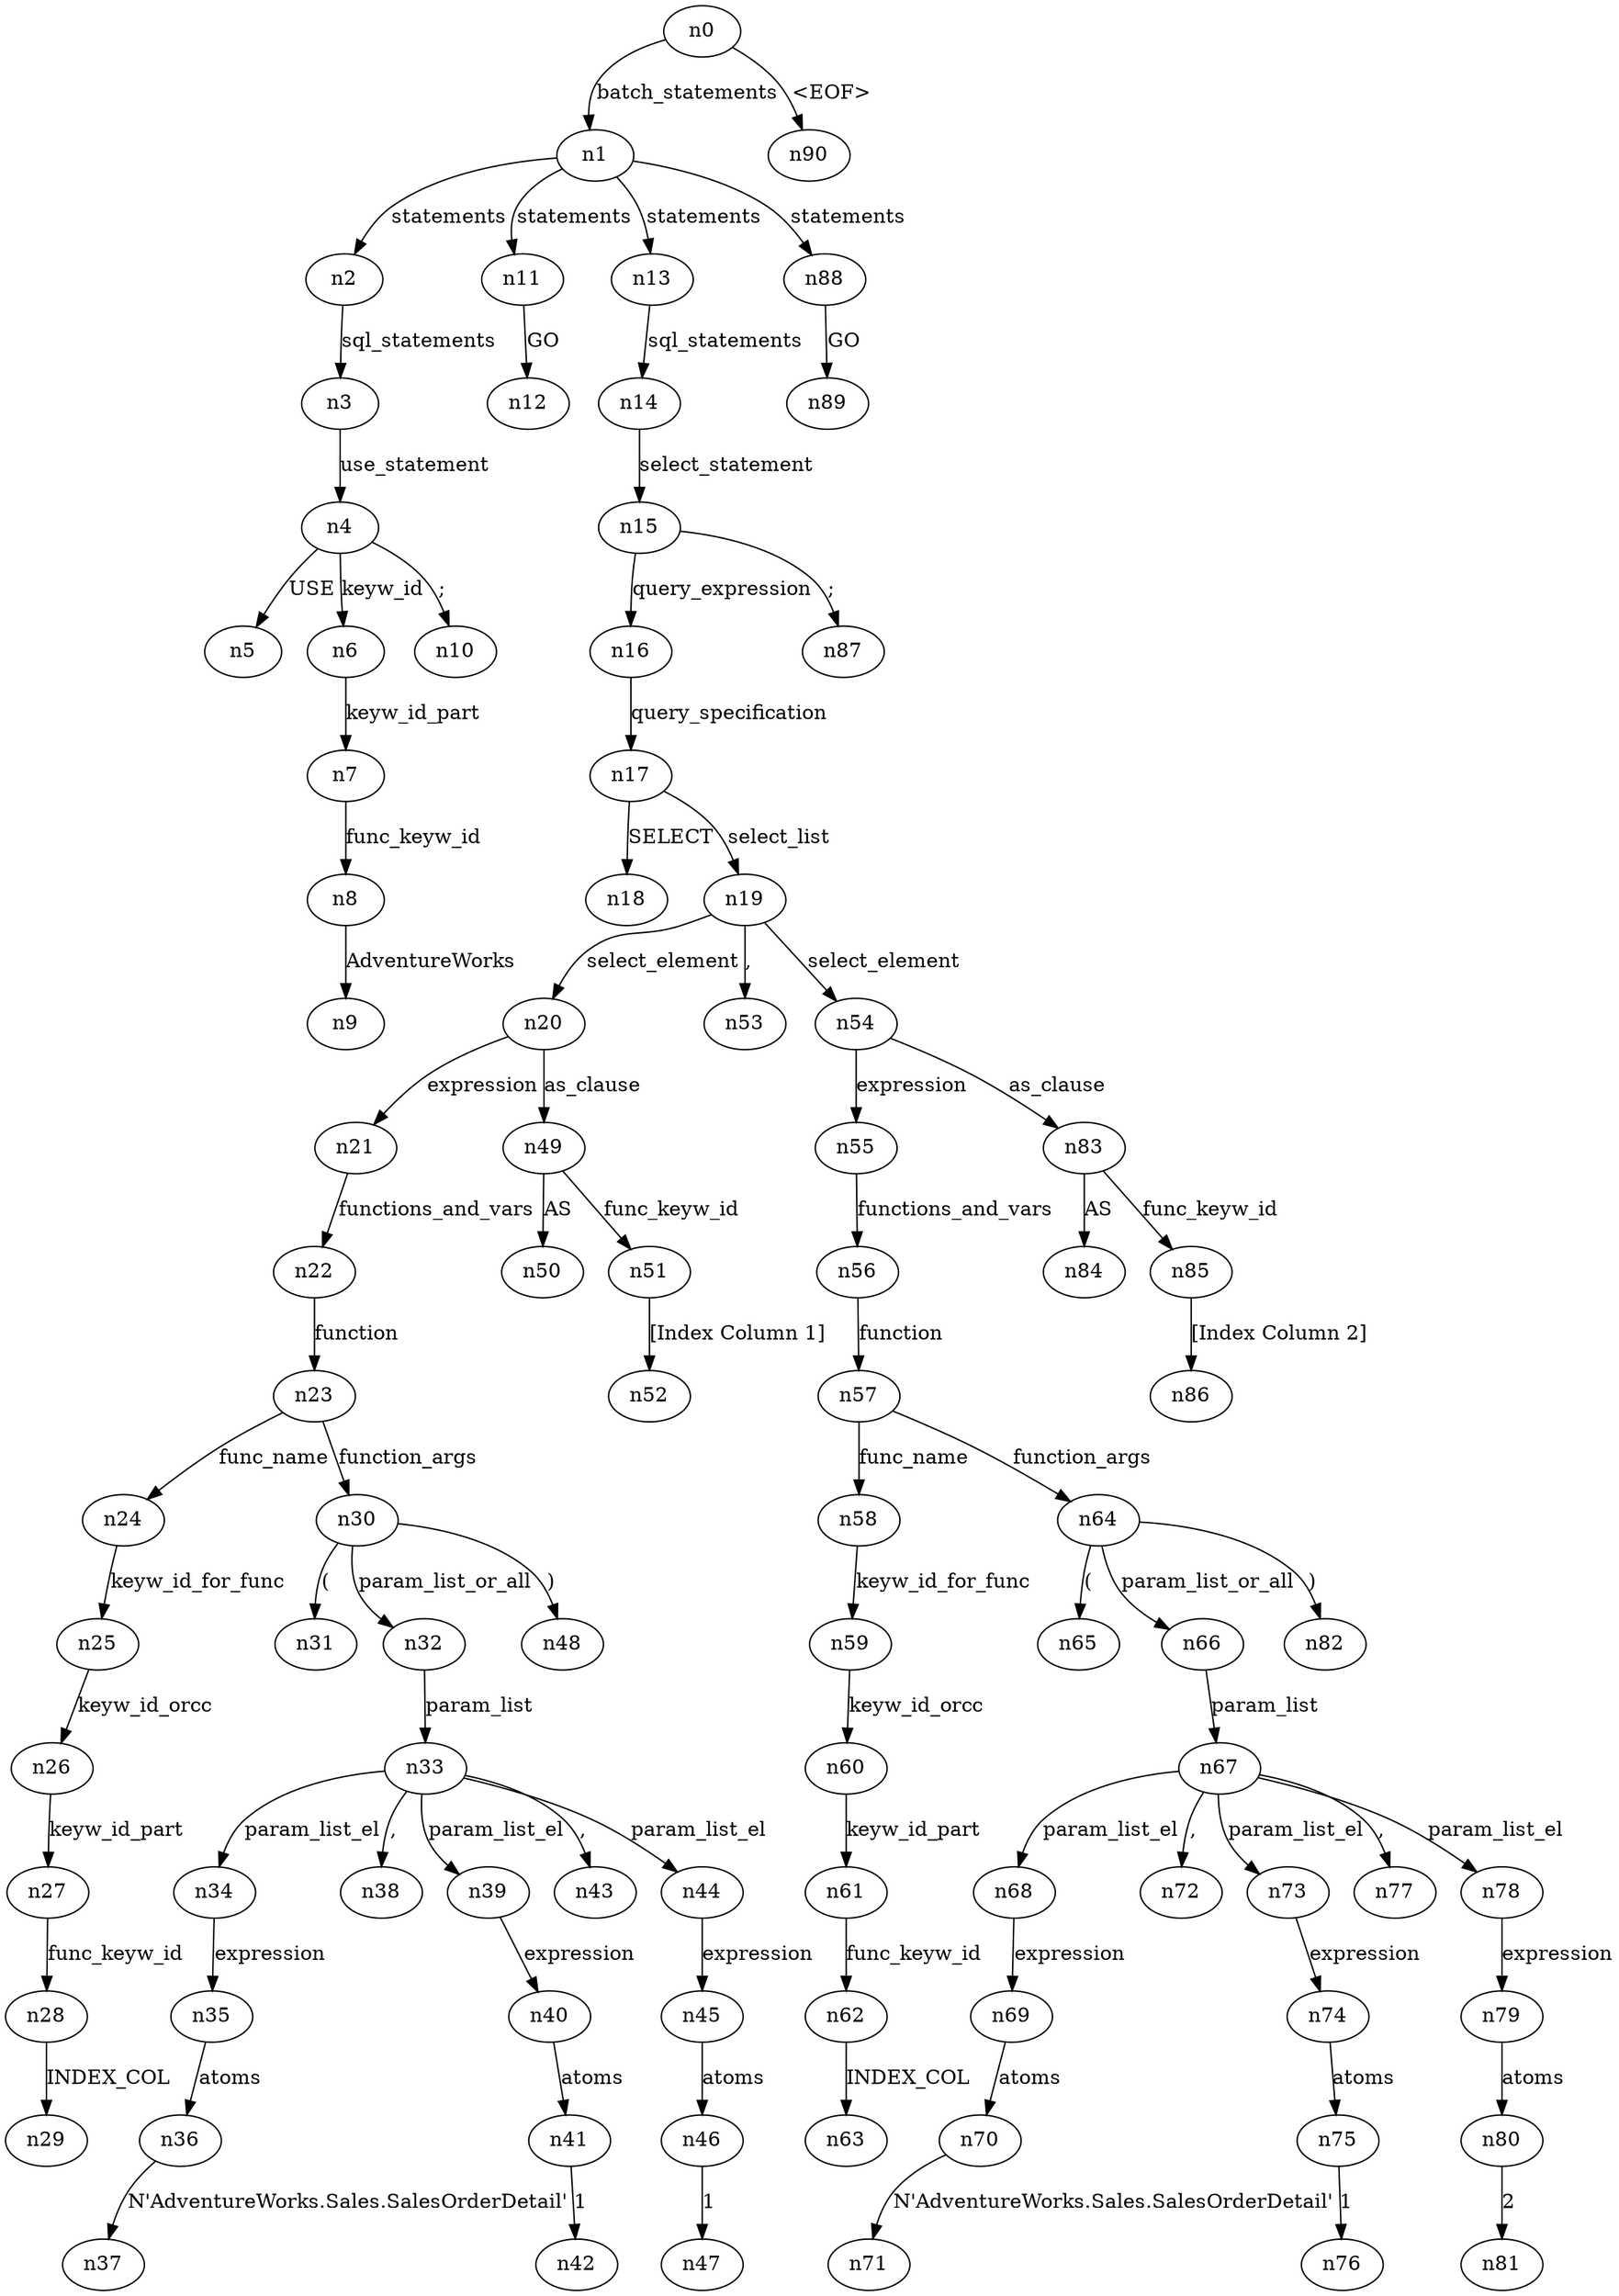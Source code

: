 digraph ParseTree {
  n0 -> n1 [label="batch_statements"];
  n1 -> n2 [label="statements"];
  n2 -> n3 [label="sql_statements"];
  n3 -> n4 [label="use_statement"];
  n4 -> n5 [label="USE"];
  n4 -> n6 [label="keyw_id"];
  n6 -> n7 [label="keyw_id_part"];
  n7 -> n8 [label="func_keyw_id"];
  n8 -> n9 [label="AdventureWorks"];
  n4 -> n10 [label=";"];
  n1 -> n11 [label="statements"];
  n11 -> n12 [label="GO"];
  n1 -> n13 [label="statements"];
  n13 -> n14 [label="sql_statements"];
  n14 -> n15 [label="select_statement"];
  n15 -> n16 [label="query_expression"];
  n16 -> n17 [label="query_specification"];
  n17 -> n18 [label="SELECT"];
  n17 -> n19 [label="select_list"];
  n19 -> n20 [label="select_element"];
  n20 -> n21 [label="expression"];
  n21 -> n22 [label="functions_and_vars"];
  n22 -> n23 [label="function"];
  n23 -> n24 [label="func_name"];
  n24 -> n25 [label="keyw_id_for_func"];
  n25 -> n26 [label="keyw_id_orcc"];
  n26 -> n27 [label="keyw_id_part"];
  n27 -> n28 [label="func_keyw_id"];
  n28 -> n29 [label="INDEX_COL"];
  n23 -> n30 [label="function_args"];
  n30 -> n31 [label="("];
  n30 -> n32 [label="param_list_or_all"];
  n32 -> n33 [label="param_list"];
  n33 -> n34 [label="param_list_el"];
  n34 -> n35 [label="expression"];
  n35 -> n36 [label="atoms"];
  n36 -> n37 [label="N'AdventureWorks.Sales.SalesOrderDetail'"];
  n33 -> n38 [label=","];
  n33 -> n39 [label="param_list_el"];
  n39 -> n40 [label="expression"];
  n40 -> n41 [label="atoms"];
  n41 -> n42 [label="1"];
  n33 -> n43 [label=","];
  n33 -> n44 [label="param_list_el"];
  n44 -> n45 [label="expression"];
  n45 -> n46 [label="atoms"];
  n46 -> n47 [label="1"];
  n30 -> n48 [label=")"];
  n20 -> n49 [label="as_clause"];
  n49 -> n50 [label="AS"];
  n49 -> n51 [label="func_keyw_id"];
  n51 -> n52 [label="[Index Column 1]"];
  n19 -> n53 [label=","];
  n19 -> n54 [label="select_element"];
  n54 -> n55 [label="expression"];
  n55 -> n56 [label="functions_and_vars"];
  n56 -> n57 [label="function"];
  n57 -> n58 [label="func_name"];
  n58 -> n59 [label="keyw_id_for_func"];
  n59 -> n60 [label="keyw_id_orcc"];
  n60 -> n61 [label="keyw_id_part"];
  n61 -> n62 [label="func_keyw_id"];
  n62 -> n63 [label="INDEX_COL"];
  n57 -> n64 [label="function_args"];
  n64 -> n65 [label="("];
  n64 -> n66 [label="param_list_or_all"];
  n66 -> n67 [label="param_list"];
  n67 -> n68 [label="param_list_el"];
  n68 -> n69 [label="expression"];
  n69 -> n70 [label="atoms"];
  n70 -> n71 [label="N'AdventureWorks.Sales.SalesOrderDetail'"];
  n67 -> n72 [label=","];
  n67 -> n73 [label="param_list_el"];
  n73 -> n74 [label="expression"];
  n74 -> n75 [label="atoms"];
  n75 -> n76 [label="1"];
  n67 -> n77 [label=","];
  n67 -> n78 [label="param_list_el"];
  n78 -> n79 [label="expression"];
  n79 -> n80 [label="atoms"];
  n80 -> n81 [label="2"];
  n64 -> n82 [label=")"];
  n54 -> n83 [label="as_clause"];
  n83 -> n84 [label="AS"];
  n83 -> n85 [label="func_keyw_id"];
  n85 -> n86 [label="[Index Column 2]"];
  n15 -> n87 [label=";"];
  n1 -> n88 [label="statements"];
  n88 -> n89 [label="GO"];
  n0 -> n90 [label="<EOF>"];
}